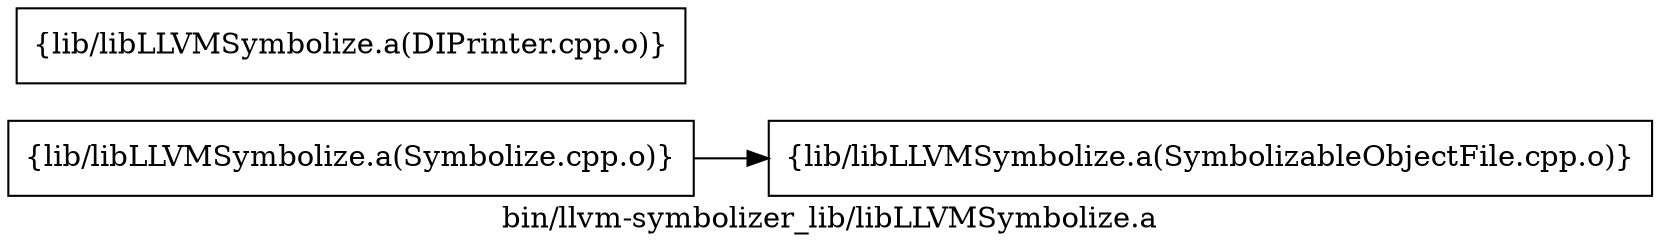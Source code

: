digraph "bin/llvm-symbolizer_lib/libLLVMSymbolize.a" {
	label="bin/llvm-symbolizer_lib/libLLVMSymbolize.a";
	rankdir=LR;
	{ rank=same; Node0x55f808f8b5c8;  }

	Node0x55f808f8b5c8 [shape=record,shape=box,group=0,label="{lib/libLLVMSymbolize.a(Symbolize.cpp.o)}"];
	Node0x55f808f8b5c8 -> Node0x55f808f93c78;
	Node0x55f808f8e548 [shape=record,shape=box,group=0,label="{lib/libLLVMSymbolize.a(DIPrinter.cpp.o)}"];
	Node0x55f808f93c78 [shape=record,shape=box,group=0,label="{lib/libLLVMSymbolize.a(SymbolizableObjectFile.cpp.o)}"];
}
